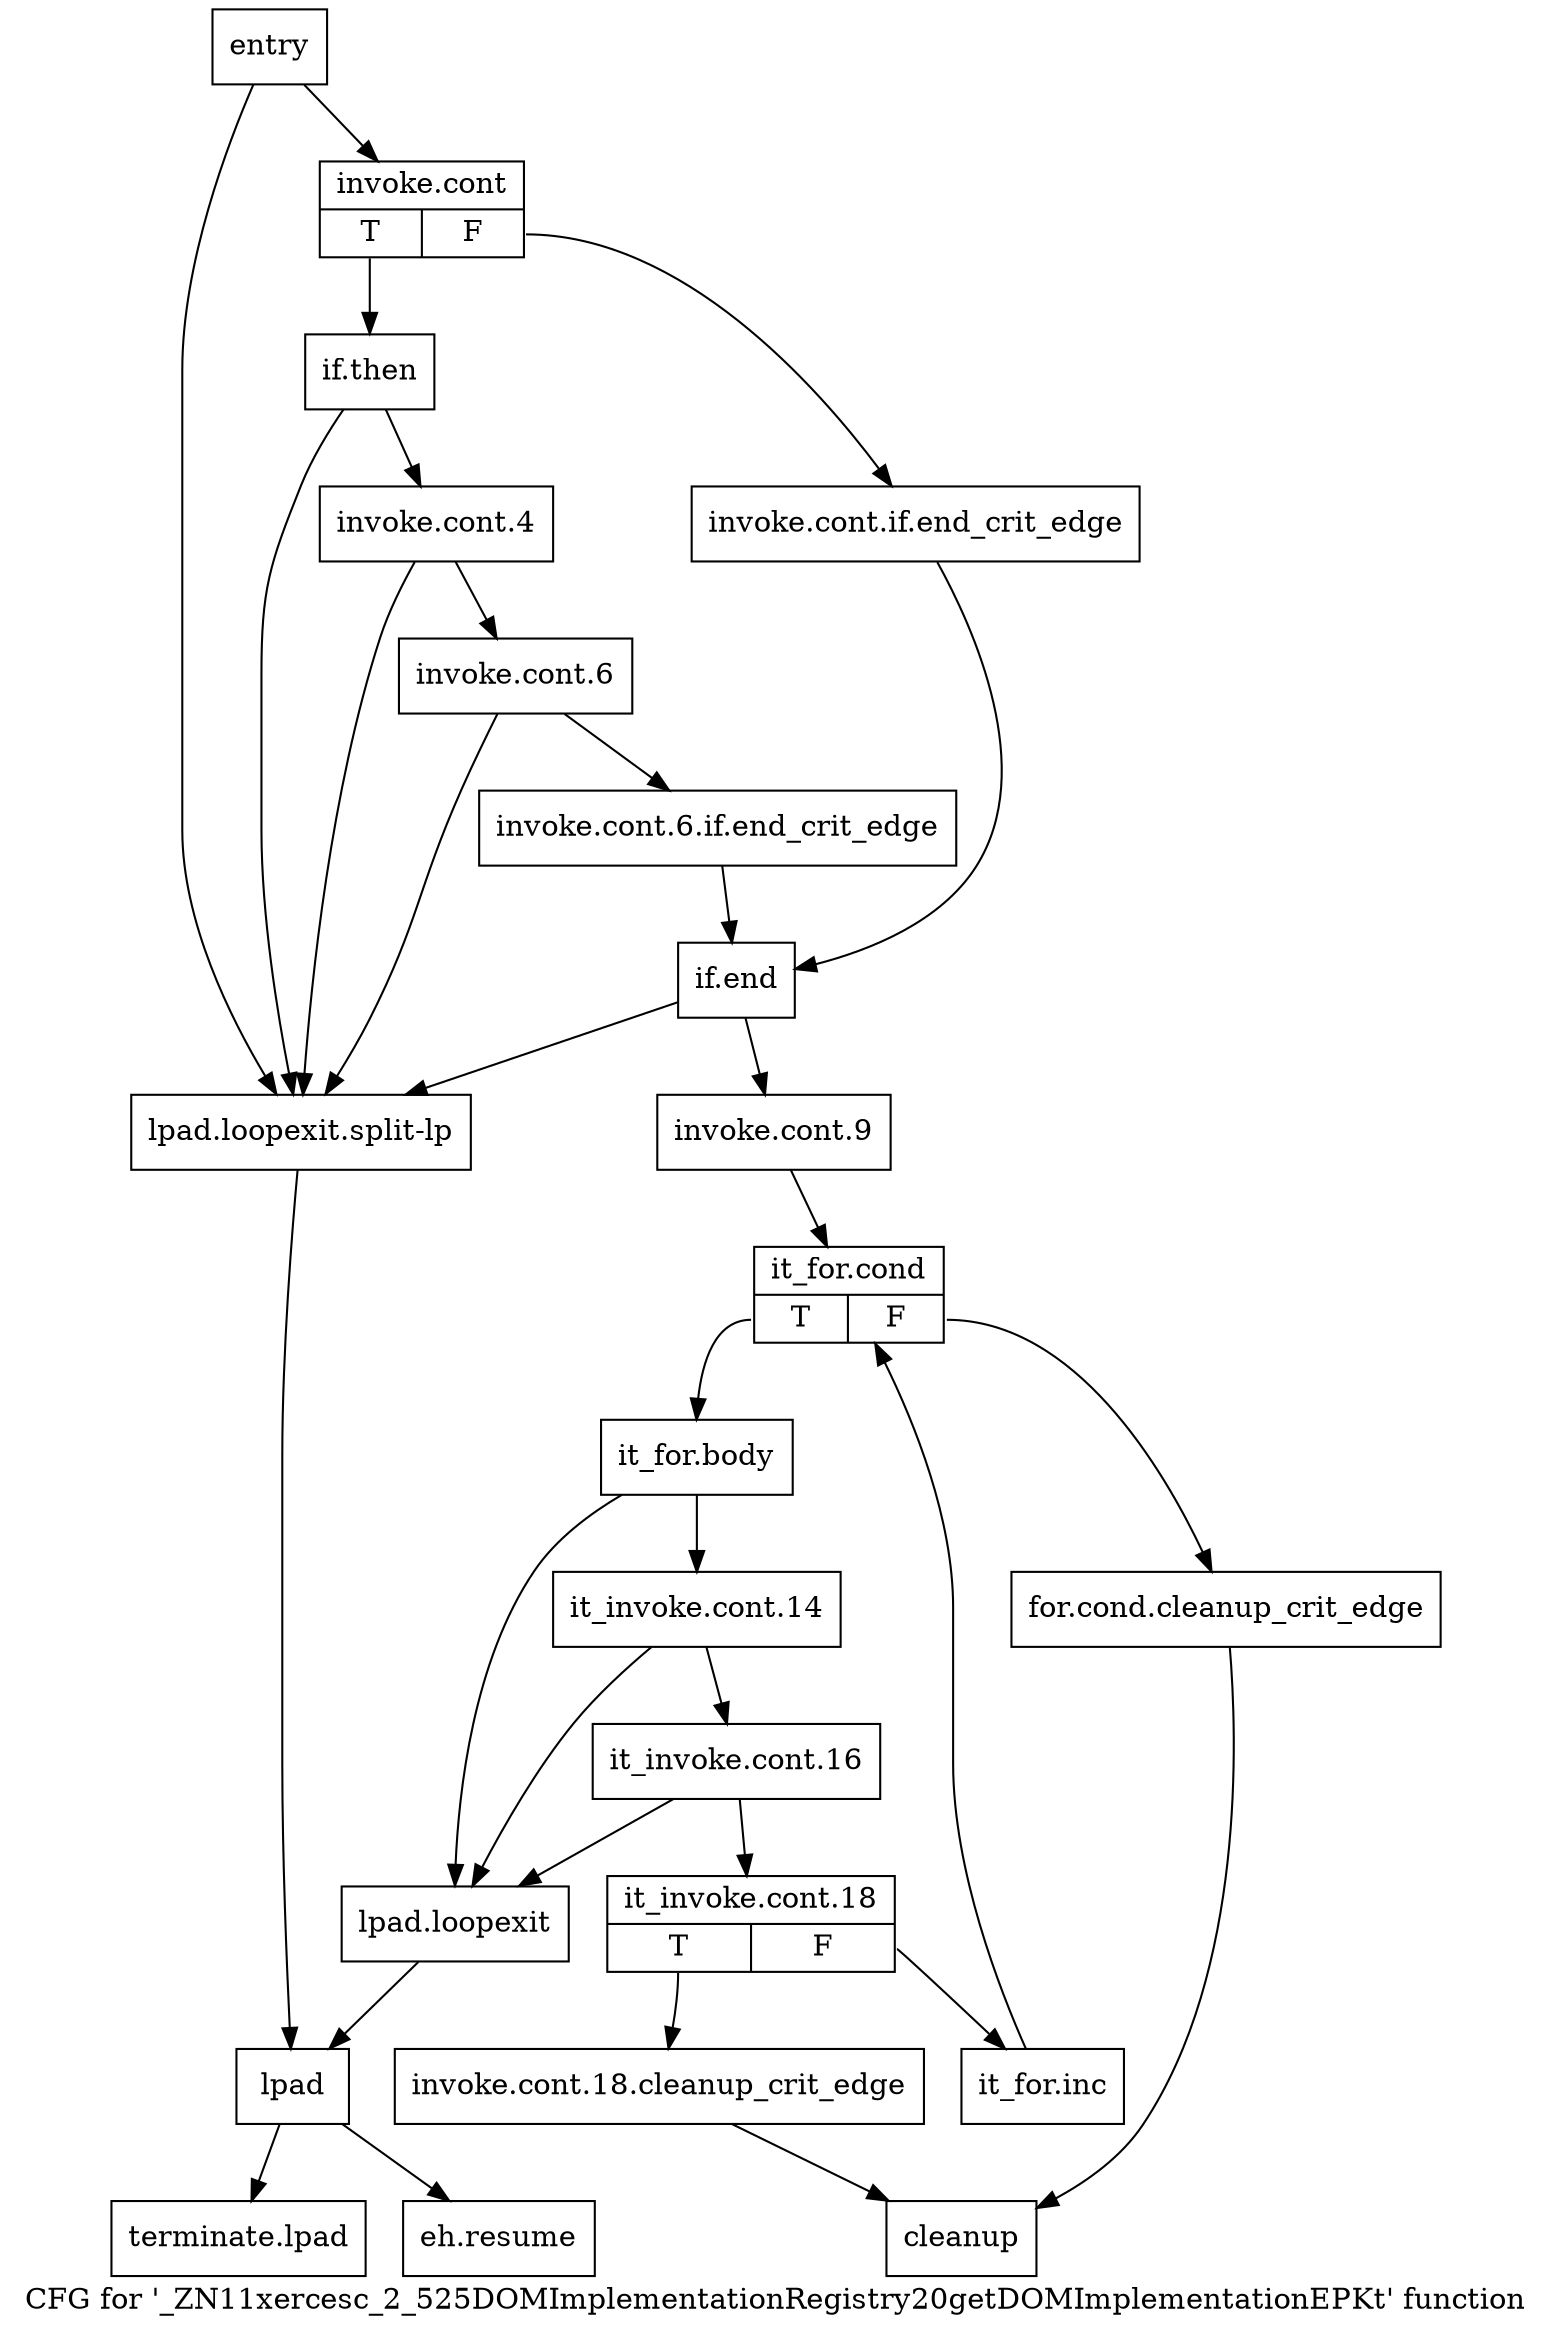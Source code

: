 digraph "CFG for '_ZN11xercesc_2_525DOMImplementationRegistry20getDOMImplementationEPKt' function" {
	label="CFG for '_ZN11xercesc_2_525DOMImplementationRegistry20getDOMImplementationEPKt' function";

	Node0x2b7cd60 [shape=record,label="{entry}"];
	Node0x2b7cd60 -> Node0x2b7fe20;
	Node0x2b7cd60 -> Node0x2b80050;
	Node0x2b7fe20 [shape=record,label="{invoke.cont|{<s0>T|<s1>F}}"];
	Node0x2b7fe20:s0 -> Node0x2b7fec0;
	Node0x2b7fe20:s1 -> Node0x2b7fe70;
	Node0x2b7fe70 [shape=record,label="{invoke.cont.if.end_crit_edge}"];
	Node0x2b7fe70 -> Node0x2b800f0;
	Node0x2b7fec0 [shape=record,label="{if.then}"];
	Node0x2b7fec0 -> Node0x2b7ff10;
	Node0x2b7fec0 -> Node0x2b80050;
	Node0x2b7ff10 [shape=record,label="{invoke.cont.4}"];
	Node0x2b7ff10 -> Node0x2b7ff60;
	Node0x2b7ff10 -> Node0x2b80050;
	Node0x2b7ff60 [shape=record,label="{invoke.cont.6}"];
	Node0x2b7ff60 -> Node0x2b7ffb0;
	Node0x2b7ff60 -> Node0x2b80050;
	Node0x2b7ffb0 [shape=record,label="{invoke.cont.6.if.end_crit_edge}"];
	Node0x2b7ffb0 -> Node0x2b800f0;
	Node0x2b80000 [shape=record,label="{lpad.loopexit}"];
	Node0x2b80000 -> Node0x2b800a0;
	Node0x2b80050 [shape=record,label="{lpad.loopexit.split-lp}"];
	Node0x2b80050 -> Node0x2b800a0;
	Node0x2b800a0 [shape=record,label="{lpad}"];
	Node0x2b800a0 -> Node0x2b80460;
	Node0x2b800a0 -> Node0x2b804b0;
	Node0x2b800f0 [shape=record,label="{if.end}"];
	Node0x2b800f0 -> Node0x2b80140;
	Node0x2b800f0 -> Node0x2b80050;
	Node0x2b80140 [shape=record,label="{invoke.cont.9}"];
	Node0x2b80140 -> Node0x2b80190;
	Node0x2b80190 [shape=record,label="{it_for.cond|{<s0>T|<s1>F}}"];
	Node0x2b80190:s0 -> Node0x2b80230;
	Node0x2b80190:s1 -> Node0x2b801e0;
	Node0x2b801e0 [shape=record,label="{for.cond.cleanup_crit_edge}"];
	Node0x2b801e0 -> Node0x2b80410;
	Node0x2b80230 [shape=record,label="{it_for.body}"];
	Node0x2b80230 -> Node0x2b80280;
	Node0x2b80230 -> Node0x2b80000;
	Node0x2b80280 [shape=record,label="{it_invoke.cont.14}"];
	Node0x2b80280 -> Node0x2b802d0;
	Node0x2b80280 -> Node0x2b80000;
	Node0x2b802d0 [shape=record,label="{it_invoke.cont.16}"];
	Node0x2b802d0 -> Node0x2b80320;
	Node0x2b802d0 -> Node0x2b80000;
	Node0x2b80320 [shape=record,label="{it_invoke.cont.18|{<s0>T|<s1>F}}"];
	Node0x2b80320:s0 -> Node0x2b80370;
	Node0x2b80320:s1 -> Node0x2b803c0;
	Node0x2b80370 [shape=record,label="{invoke.cont.18.cleanup_crit_edge}"];
	Node0x2b80370 -> Node0x2b80410;
	Node0x2b803c0 [shape=record,label="{it_for.inc}"];
	Node0x2b803c0 -> Node0x2b80190;
	Node0x2b80410 [shape=record,label="{cleanup}"];
	Node0x2b80460 [shape=record,label="{eh.resume}"];
	Node0x2b804b0 [shape=record,label="{terminate.lpad}"];
}
